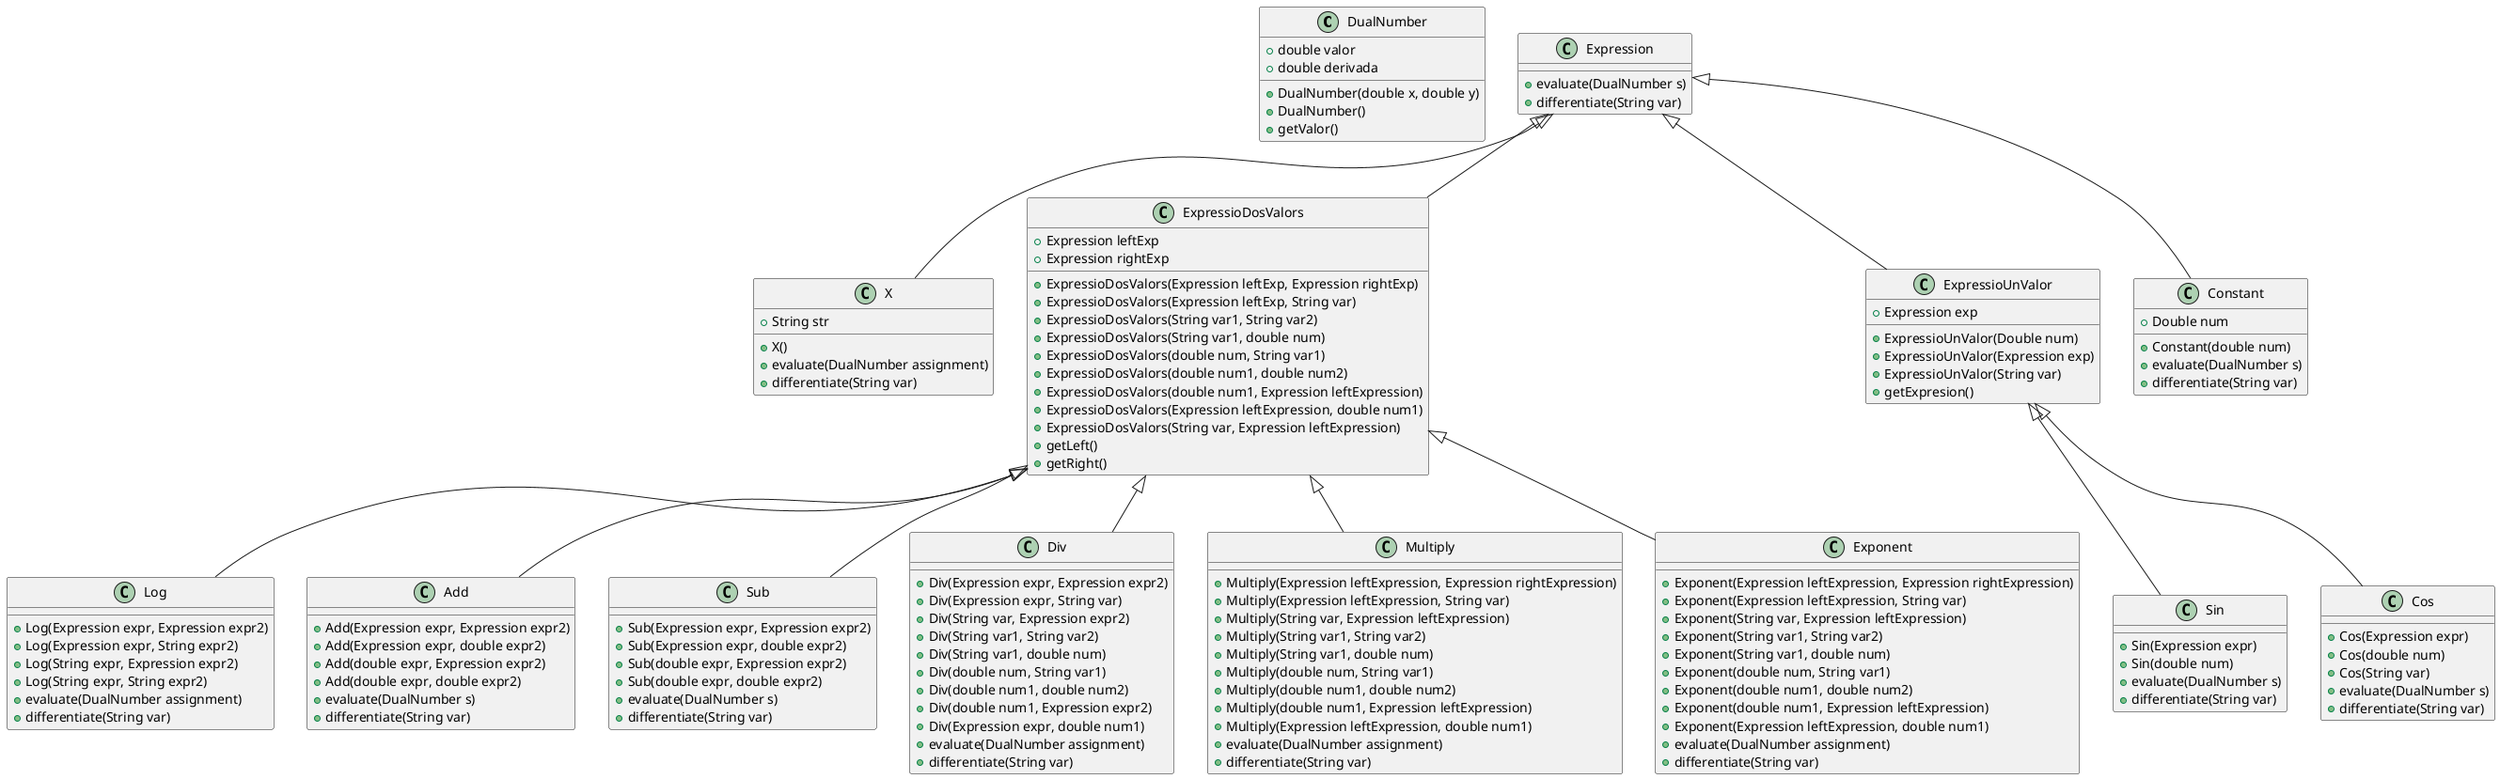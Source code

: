 @startuml
class DualNumber{
+double valor
+double derivada

+DualNumber(double x, double y)
+DualNumber()
+getValor()
}
class Expression{

+evaluate(DualNumber s)
+differentiate(String var)
}

class X{
+String str
+X()
+evaluate(DualNumber assignment)
+differentiate(String var)
}
Class ExpressioDosValors{
+Expression leftExp
+Expression rightExp
+ExpressioDosValors(Expression leftExp, Expression rightExp)
+ExpressioDosValors(Expression leftExp, String var)
+ExpressioDosValors(String var1, String var2)
+ExpressioDosValors(String var1, double num)
+ExpressioDosValors(double num, String var1)
+ExpressioDosValors(double num1, double num2)
+ExpressioDosValors(double num1, Expression leftExpression)
+ExpressioDosValors(Expression leftExpression, double num1)
+ExpressioDosValors(String var, Expression leftExpression)
+getLeft()
+getRight()
}

Class ExpressioUnValor{
+Expression exp
+ExpressioUnValor(Double num)
+ExpressioUnValor(Expression exp)
+ExpressioUnValor(String var)
+getExpresion()
}

Class Constant{
+Double num
+Constant(double num)
+evaluate(DualNumber s)
+differentiate(String var)
}
class Sin{
+Sin(Expression expr)
+Sin(double num)
+evaluate(DualNumber s)
+differentiate(String var)
}

class Cos{
+Cos(Expression expr)
+Cos(double num)
+Cos(String var)
+evaluate(DualNumber s)
+differentiate(String var)
}

class Log{
+Log(Expression expr, Expression expr2)
+Log(Expression expr, String expr2)
+Log(String expr, Expression expr2)
+Log(String expr, String expr2)
+evaluate(DualNumber assignment)
+differentiate(String var)
}

class Add{
+Add(Expression expr, Expression expr2)
+Add(Expression expr, double expr2)
+Add(double expr, Expression expr2)
+Add(double expr, double expr2)
+evaluate(DualNumber s)
+differentiate(String var)
}

class Sub{
+Sub(Expression expr, Expression expr2)
+Sub(Expression expr, double expr2)
+Sub(double expr, Expression expr2)
+Sub(double expr, double expr2)
+evaluate(DualNumber s)
+differentiate(String var)
}

class Div{
+Div(Expression expr, Expression expr2)
+Div(Expression expr, String var)
+Div(String var, Expression expr2)
+Div(String var1, String var2)
+Div(String var1, double num)
+Div(double num, String var1)
+Div(double num1, double num2)
+Div(double num1, Expression expr2)
+Div(Expression expr, double num1)
+evaluate(DualNumber assignment)
+differentiate(String var)
}

Class Multiply{
+Multiply(Expression leftExpression, Expression rightExpression)
+Multiply(Expression leftExpression, String var)
+Multiply(String var, Expression leftExpression)
+Multiply(String var1, String var2)
+Multiply(String var1, double num)
+Multiply(double num, String var1)
+Multiply(double num1, double num2)
+Multiply(double num1, Expression leftExpression)
+Multiply(Expression leftExpression, double num1)
+evaluate(DualNumber assignment)
+differentiate(String var)
}

Class Exponent{
+Exponent(Expression leftExpression, Expression rightExpression)
+Exponent(Expression leftExpression, String var)
+Exponent(String var, Expression leftExpression)
+Exponent(String var1, String var2)
+Exponent(String var1, double num)
+Exponent(double num, String var1)
+Exponent(double num1, double num2)
+Exponent(double num1, Expression leftExpression)
+Exponent(Expression leftExpression, double num1)
+evaluate(DualNumber assignment)
+differentiate(String var)
}



Expression <|-down- X
Expression <|-down- Constant
Expression <|-down- ExpressioUnValor
Expression <|-down- ExpressioDosValors
ExpressioUnValor <|-down- Sin
ExpressioUnValor <|-down- Cos
ExpressioDosValors <|-down- Multiply
ExpressioDosValors <|-down- Add
ExpressioDosValors <|-down- Sub
ExpressioDosValors <|-down- Div
ExpressioDosValors <|-down- Log
ExpressioDosValors <|-down- Exponent

@enduml